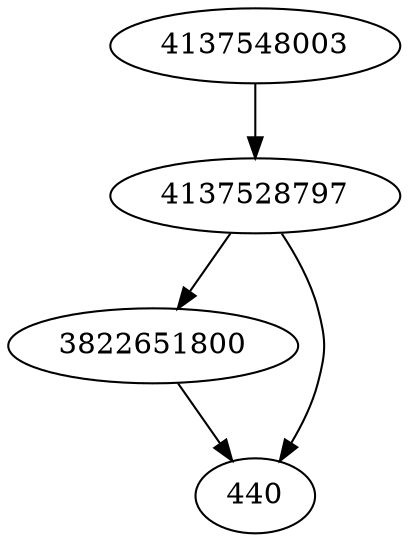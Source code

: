 strict digraph  {
3822651800;
4137548003;
4137528797;
440;
3822651800 -> 440;
4137548003 -> 4137528797;
4137528797 -> 3822651800;
4137528797 -> 440;
}
